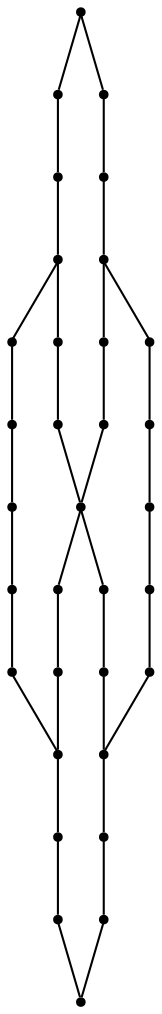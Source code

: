graph {
  node [shape=point,comment="{\"directed\":false,\"doi\":\"10.4230/LIPIcs.GD.2024.23\",\"figure\":\"7 (1)\"}"]

  v0 [pos="997.7581245241208,2656.8348245006055"]
  v1 [pos="996.3744070287281,2550.2936561292986"]
  v2 [pos="997.7581245241208,2721.0496562992334"]
  v3 [pos="997.4414174220409,2825.357621354724"]
  v4 [pos="996.6870439993758,2381.77085927518"]
  v5 [pos="996.3744070287281,2277.9046518964433"]
  v6 [pos="996.6870439993758,2445.985691073808"]
  v7 [pos="892.8417106343258,2279.5546943873915"]
  v8 [pos="892.8417106343256,2551.9477677755885"]
  v9 [pos="892.8417106343258,2825.940782179592"]
  v10 [pos="724.766269093352,2383.9125065958146"]
  v11 [pos="724.4494983954684,2280.0465535392864"]
  v12 [pos="724.766269093352,2657.9057753220272"]
  v13 [pos="724.4494983954684,2552.4353034499327"]
  v14 [pos="827.5403947420497,2279.5546943873915"]
  v15 [pos="827.5403947420497,2551.9477677755885"]
  v16 [pos="724.766269093352,2448.1273383944426"]
  v17 [pos="724.766269093352,2722.1206071206548"]
  v18 [pos="724.4494983954684,2826.4283178539367"]
  v19 [pos="827.5403947420497,2825.940782179592"]
  v20 [pos="618.7829084060477,2280.6256452088132"]
  v21 [pos="618.7829084060477,2553.0143951194596"]
  v22 [pos="618.7829084060477,2827.0117330010135"]
  v23 [pos="450.7074748145494,2384.979388261894"]
  v24 [pos="450.3907041166658,2281.113180883158"]
  v25 [pos="450.7074748145494,2658.97647182124"]
  v26 [pos="450.3907041166658,2553.501930793804"]
  v27 [pos="553.4773951907321,2280.6256452088132"]
  v28 [pos="553.4773951907321,2553.0143951194596"]
  v29 [pos="450.7074748145494,2449.198289215864"]
  v30 [pos="553.4773951907321,2827.0117330010135"]
  v31 [pos="450.3907041166658,2827.499268675358"]
  v32 [pos="450.7074748145494,2723.1913036198675"]

  v0 -- v1 [id="-1",pos="997.7581245241208,2656.8348245006055 996.3744070287281,2550.2936561292986 996.3744070287281,2550.2936561292986 996.3744070287281,2550.2936561292986"]
  v2 -- v0 [id="-2",pos="997.7581245241208,2721.0496562992334 997.7581245241208,2656.8348245006055 997.7581245241208,2656.8348245006055 997.7581245241208,2656.8348245006055"]
  v3 -- v2 [id="-3",pos="997.4414174220409,2825.357621354724 997.7581245241208,2721.0496562992334 997.7581245241208,2721.0496562992334 997.7581245241208,2721.0496562992334"]
  v4 -- v5 [id="-4",pos="996.6870439993758,2381.77085927518 996.3744070287281,2277.9046518964433 996.3744070287281,2277.9046518964433 996.3744070287281,2277.9046518964433"]
  v6 -- v4 [id="-5",pos="996.6870439993758,2445.985691073808 996.6870439993758,2381.77085927518 996.6870439993758,2381.77085927518 996.6870439993758,2381.77085927518"]
  v1 -- v6 [id="-6",pos="996.3744070287281,2550.2936561292986 996.6870439993758,2445.985691073808 996.6870439993758,2445.985691073808 996.6870439993758,2445.985691073808"]
  v7 -- v5 [id="-7",pos="892.8417106343258,2279.5546943873915 996.3744070287281,2277.9046518964433 996.3744070287281,2277.9046518964433 996.3744070287281,2277.9046518964433"]
  v8 -- v1 [id="-8",pos="892.8417106343256,2551.9477677755885 996.3744070287281,2550.2936561292986 996.3744070287281,2550.2936561292986 996.3744070287281,2550.2936561292986"]
  v9 -- v3 [id="-9",pos="892.8417106343258,2825.940782179592 997.4414174220409,2825.357621354724 997.4414174220409,2825.357621354724 997.4414174220409,2825.357621354724"]
  v31 -- v32 [id="-10",pos="450.3907041166658,2827.499268675358 450.7074748145494,2723.1913036198675 450.7074748145494,2723.1913036198675 450.7074748145494,2723.1913036198675"]
  v32 -- v25 [id="-11",pos="450.7074748145494,2723.1913036198675 450.7074748145494,2658.97647182124 450.7074748145494,2658.97647182124 450.7074748145494,2658.97647182124"]
  v31 -- v30 [id="-12",pos="450.3907041166658,2827.499268675358 553.4773951907321,2827.0117330010135 553.4773951907321,2827.0117330010135 553.4773951907321,2827.0117330010135"]
  v30 -- v22 [id="-13",pos="553.4773951907321,2827.0117330010135 618.7829084060477,2827.0117330010135 618.7829084060477,2827.0117330010135 618.7829084060477,2827.0117330010135"]
  v10 -- v11 [id="-14",pos="724.766269093352,2383.9125065958146 724.4494983954684,2280.0465535392864 724.4494983954684,2280.0465535392864 724.4494983954684,2280.0465535392864"]
  v12 -- v13 [id="-15",pos="724.766269093352,2657.9057753220272 724.4494983954684,2552.4353034499327 724.4494983954684,2552.4353034499327 724.4494983954684,2552.4353034499327"]
  v26 -- v29 [id="-16",pos="450.3907041166658,2553.501930793804 450.7074748145494,2449.198289215864 450.7074748145494,2449.198289215864 450.7074748145494,2449.198289215864"]
  v29 -- v23 [id="-17",pos="450.7074748145494,2449.198289215864 450.7074748145494,2384.979388261894 450.7074748145494,2384.979388261894 450.7074748145494,2384.979388261894"]
  v26 -- v28 [id="-18",pos="450.3907041166658,2553.501930793804 553.4773951907321,2553.0143951194596 553.4773951907321,2553.0143951194596 553.4773951907321,2553.0143951194596"]
  v28 -- v21 [id="-19",pos="553.4773951907321,2553.0143951194596 618.7829084060477,2553.0143951194596 618.7829084060477,2553.0143951194596 618.7829084060477,2553.0143951194596"]
  v14 -- v7 [id="-20",pos="827.5403947420497,2279.5546943873915 892.8417106343258,2279.5546943873915 892.8417106343258,2279.5546943873915 892.8417106343258,2279.5546943873915"]
  v11 -- v14 [id="-21",pos="724.4494983954684,2280.0465535392864 827.5403947420497,2279.5546943873915 827.5403947420497,2279.5546943873915 827.5403947420497,2279.5546943873915"]
  v24 -- v27 [id="-22",pos="450.3907041166658,2281.113180883158 553.4773951907321,2280.6256452088132 553.4773951907321,2280.6256452088132 553.4773951907321,2280.6256452088132"]
  v27 -- v20 [id="-23",pos="553.4773951907321,2280.6256452088132 618.7829084060477,2280.6256452088132 618.7829084060477,2280.6256452088132 618.7829084060477,2280.6256452088132"]
  v15 -- v8 [id="-24",pos="827.5403947420497,2551.9477677755885 892.8417106343256,2551.9477677755885 892.8417106343256,2551.9477677755885 892.8417106343256,2551.9477677755885"]
  v13 -- v15 [id="-25",pos="724.4494983954684,2552.4353034499327 827.5403947420497,2551.9477677755885 827.5403947420497,2551.9477677755885 827.5403947420497,2551.9477677755885"]
  v16 -- v10 [id="-26",pos="724.766269093352,2448.1273383944426 724.766269093352,2383.9125065958146 724.766269093352,2383.9125065958146 724.766269093352,2383.9125065958146"]
  v13 -- v16 [id="-27",pos="724.4494983954684,2552.4353034499327 724.766269093352,2448.1273383944426 724.766269093352,2448.1273383944426 724.766269093352,2448.1273383944426"]
  v25 -- v26 [id="-28",pos="450.7074748145494,2658.97647182124 450.3907041166658,2553.501930793804 450.3907041166658,2553.501930793804 450.3907041166658,2553.501930793804"]
  v17 -- v12 [id="-29",pos="724.766269093352,2722.1206071206548 724.766269093352,2657.9057753220272 724.766269093352,2657.9057753220272 724.766269093352,2657.9057753220272"]
  v18 -- v17 [id="-30",pos="724.4494983954684,2826.4283178539367 724.766269093352,2722.1206071206548 724.766269093352,2722.1206071206548 724.766269093352,2722.1206071206548"]
  v19 -- v9 [id="-31",pos="827.5403947420497,2825.940782179592 892.8417106343258,2825.940782179592 892.8417106343258,2825.940782179592 892.8417106343258,2825.940782179592"]
  v18 -- v19 [id="-32",pos="724.4494983954684,2826.4283178539367 827.5403947420497,2825.940782179592 827.5403947420497,2825.940782179592 827.5403947420497,2825.940782179592"]
  v23 -- v24 [id="-33",pos="450.7074748145494,2384.979388261894 450.3907041166658,2281.113180883158 450.3907041166658,2281.113180883158 450.3907041166658,2281.113180883158"]
  v20 -- v11 [id="-34",pos="618.7829084060477,2280.6256452088132 724.4494983954684,2280.0465535392864 724.4494983954684,2280.0465535392864 724.4494983954684,2280.0465535392864"]
  v21 -- v13 [id="-35",pos="618.7829084060477,2553.0143951194596 724.4494983954684,2552.4353034499327 724.4494983954684,2552.4353034499327 724.4494983954684,2552.4353034499327"]
  v22 -- v18 [id="-36",pos="618.7829084060477,2827.0117330010135 724.4494983954684,2826.4283178539367 724.4494983954684,2826.4283178539367 724.4494983954684,2826.4283178539367"]
}